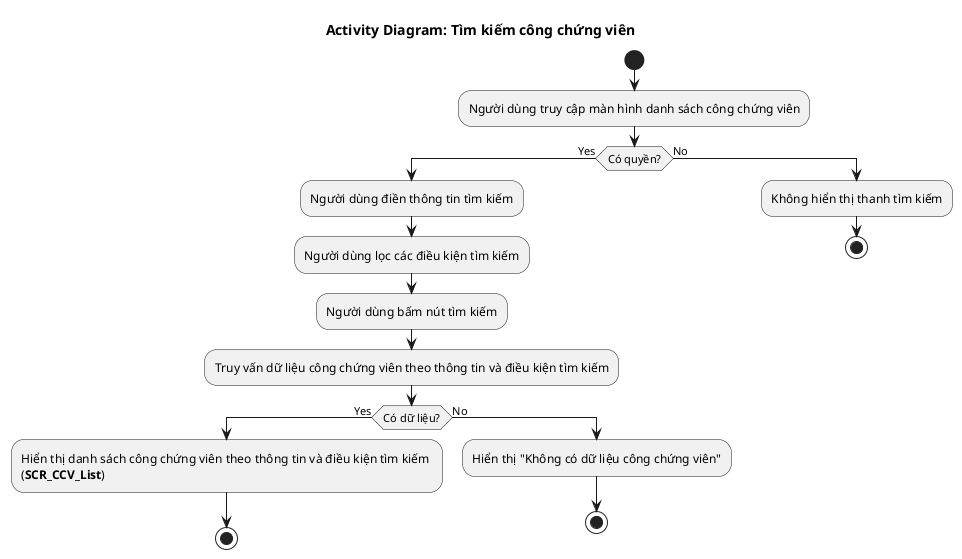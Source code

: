 @startuml AD_CCV_Detail
!pragma layout smetana
title Activity Diagram: Tìm kiếm công chứng viên

start
:Người dùng truy cập màn hình danh sách công chứng viên;
if (Có quyền?) then (Yes)
  :Người dùng điền thông tin tìm kiếm;
  :Người dùng lọc các điều kiện tìm kiếm;
  :Người dùng bấm nút tìm kiếm;
  :Truy vấn dữ liệu công chứng viên theo thông tin và điều kiện tìm kiếm;
  if (Có dữ liệu?) then (Yes)
    :Hiển thị danh sách công chứng viên theo thông tin và điều kiện tìm kiếm \n(**SCR_CCV_List**);
    stop
  else (No)
    :Hiển thị "Không có dữ liệu công chứng viên";
    stop
  endif
else (No)
  :Không hiển thị thanh tìm kiếm;
  stop
endif
@enduml
